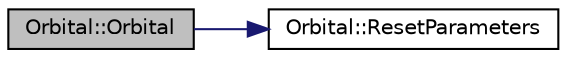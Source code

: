 digraph "Orbital::Orbital"
{
  edge [fontname="Helvetica",fontsize="10",labelfontname="Helvetica",labelfontsize="10"];
  node [fontname="Helvetica",fontsize="10",shape=record];
  rankdir="LR";
  Node1 [label="Orbital::Orbital",height=0.2,width=0.4,color="black", fillcolor="grey75", style="filled", fontcolor="black"];
  Node1 -> Node2 [color="midnightblue",fontsize="10",style="solid",fontname="Helvetica"];
  Node2 [label="Orbital::ResetParameters",height=0.2,width=0.4,color="black", fillcolor="white", style="filled",URL="$class_orbital.html#a42383c9a7ef469bc64c307200dbd9d32"];
}
